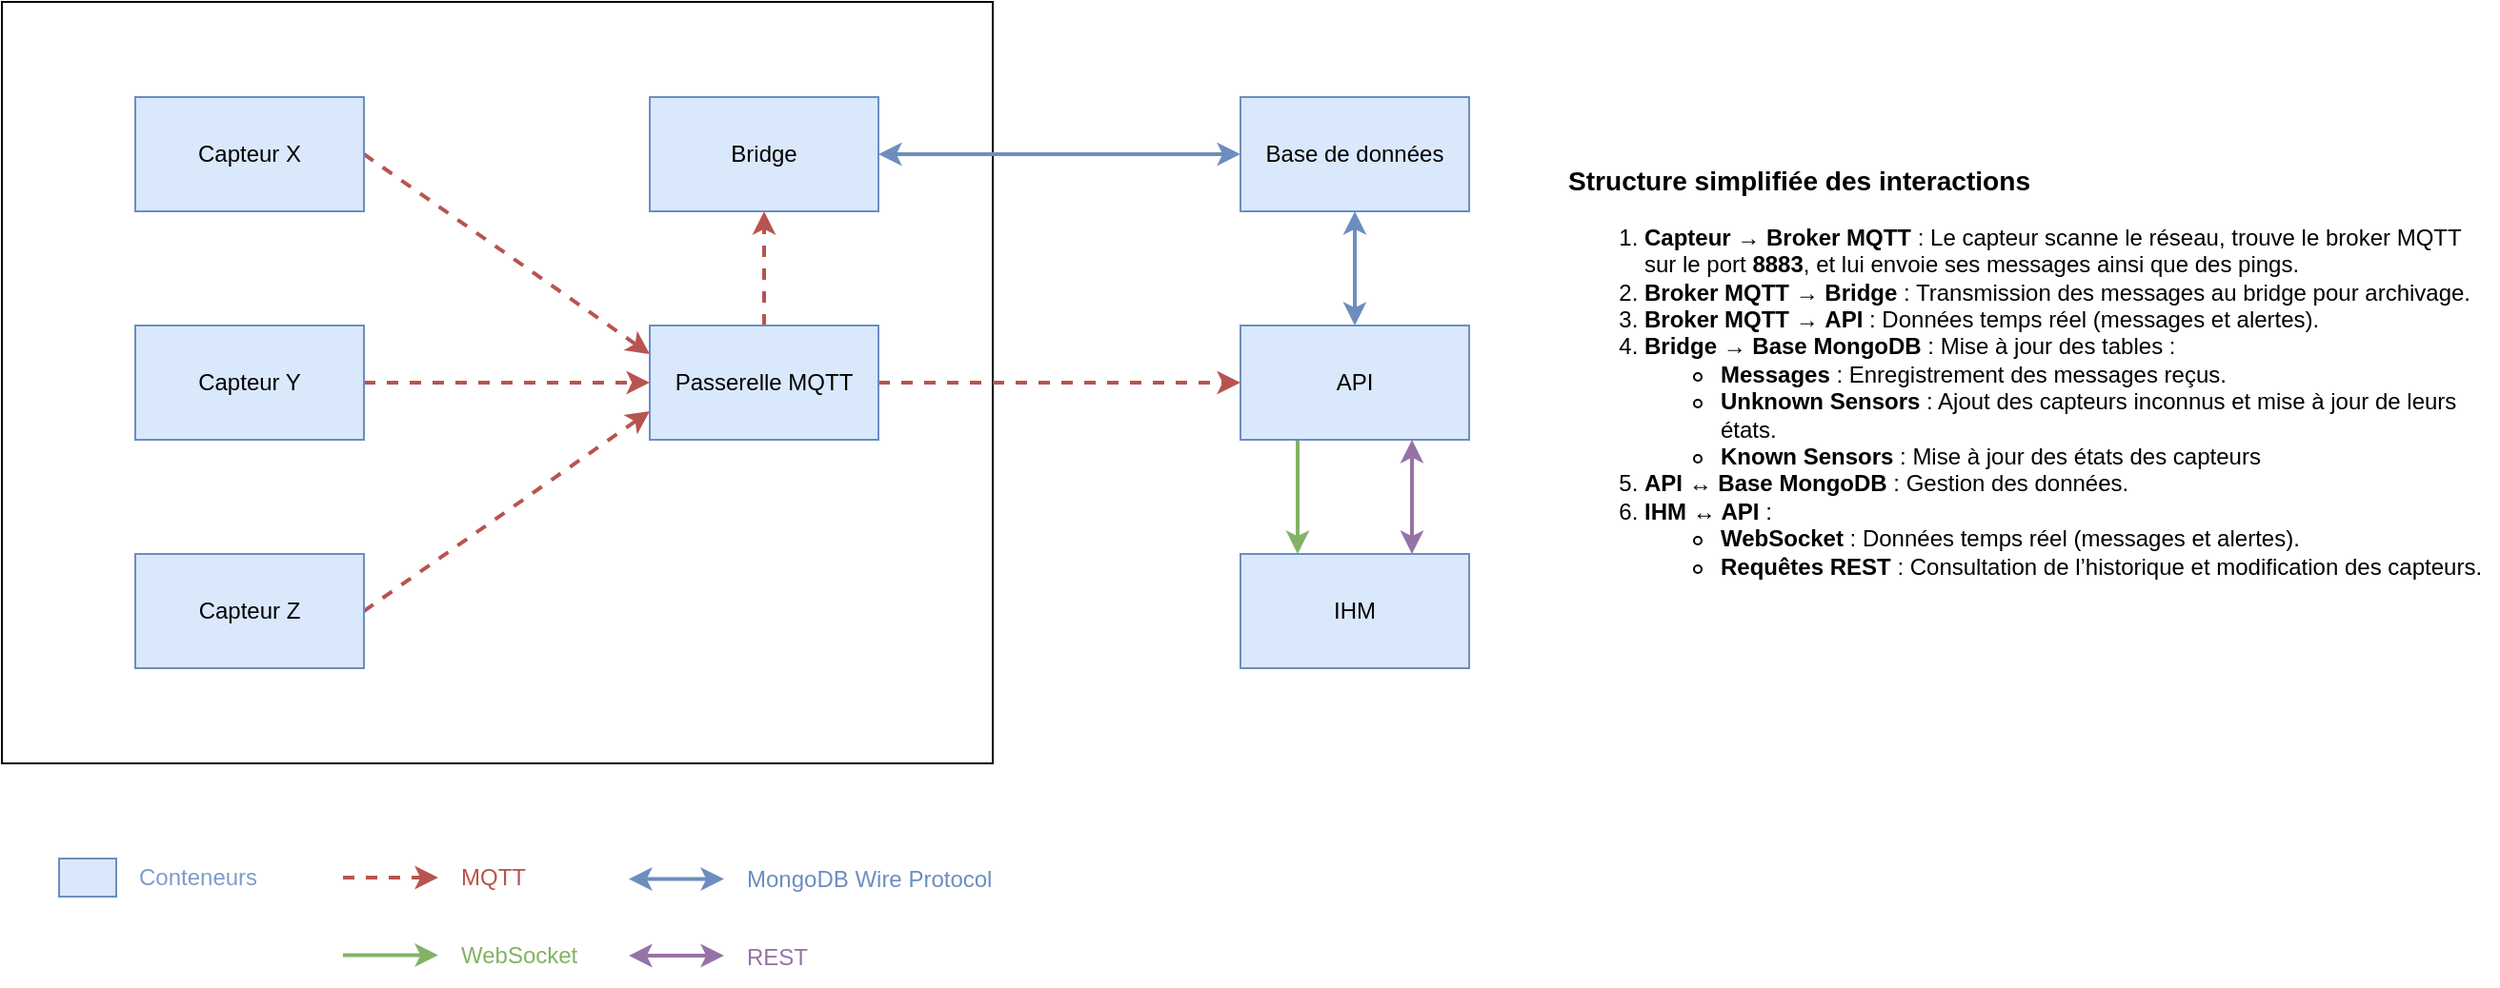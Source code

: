 <mxfile version="26.0.4">
  <diagram name="Page-1" id="kpixJnAiN2DFvEDOHW9E">
    <mxGraphModel dx="2037" dy="781" grid="1" gridSize="10" guides="1" tooltips="1" connect="1" arrows="1" fold="1" page="1" pageScale="1" pageWidth="827" pageHeight="1169" math="0" shadow="0">
      <root>
        <mxCell id="0" />
        <mxCell id="1" parent="0" />
        <mxCell id="qNBYBPhV4o__3GQzp8Zp-7" value="" style="rounded=0;whiteSpace=wrap;html=1;" vertex="1" parent="1">
          <mxGeometry x="130" y="420" width="520" height="400" as="geometry" />
        </mxCell>
        <mxCell id="qNBYBPhV4o__3GQzp8Zp-8" style="rounded=0;orthogonalLoop=1;jettySize=auto;html=1;exitX=1;exitY=0.5;exitDx=0;exitDy=0;entryX=0;entryY=0.25;entryDx=0;entryDy=0;fillColor=#f8cecc;strokeColor=#b85450;jumpSize=20;strokeWidth=2;dashed=1;" edge="1" parent="1" source="qNBYBPhV4o__3GQzp8Zp-1" target="qNBYBPhV4o__3GQzp8Zp-5">
          <mxGeometry relative="1" as="geometry" />
        </mxCell>
        <mxCell id="qNBYBPhV4o__3GQzp8Zp-1" value="Capteur X" style="rounded=0;whiteSpace=wrap;html=1;fillColor=#dae8fc;strokeColor=#6c8ebf;" vertex="1" parent="1">
          <mxGeometry x="200" y="470" width="120" height="60" as="geometry" />
        </mxCell>
        <mxCell id="qNBYBPhV4o__3GQzp8Zp-9" style="rounded=0;orthogonalLoop=1;jettySize=auto;html=1;entryX=0;entryY=0.5;entryDx=0;entryDy=0;exitX=1;exitY=0.5;exitDx=0;exitDy=0;fillColor=#f8cecc;strokeColor=#b85450;jumpSize=20;strokeWidth=2;dashed=1;" edge="1" parent="1" source="qNBYBPhV4o__3GQzp8Zp-2" target="qNBYBPhV4o__3GQzp8Zp-5">
          <mxGeometry relative="1" as="geometry" />
        </mxCell>
        <mxCell id="qNBYBPhV4o__3GQzp8Zp-2" value="Capteur Y" style="rounded=0;whiteSpace=wrap;html=1;fillColor=#dae8fc;strokeColor=#6c8ebf;" vertex="1" parent="1">
          <mxGeometry x="200" y="590" width="120" height="60" as="geometry" />
        </mxCell>
        <mxCell id="qNBYBPhV4o__3GQzp8Zp-10" style="rounded=0;orthogonalLoop=1;jettySize=auto;html=1;entryX=0;entryY=0.75;entryDx=0;entryDy=0;exitX=1;exitY=0.5;exitDx=0;exitDy=0;fillColor=#f8cecc;strokeColor=#b85450;jumpSize=20;strokeWidth=2;dashed=1;" edge="1" parent="1" source="qNBYBPhV4o__3GQzp8Zp-4" target="qNBYBPhV4o__3GQzp8Zp-5">
          <mxGeometry relative="1" as="geometry" />
        </mxCell>
        <mxCell id="qNBYBPhV4o__3GQzp8Zp-4" value="Capteur Z" style="rounded=0;whiteSpace=wrap;html=1;fillColor=#dae8fc;strokeColor=#6c8ebf;" vertex="1" parent="1">
          <mxGeometry x="200" y="710" width="120" height="60" as="geometry" />
        </mxCell>
        <mxCell id="qNBYBPhV4o__3GQzp8Zp-11" style="edgeStyle=orthogonalEdgeStyle;rounded=0;orthogonalLoop=1;jettySize=auto;html=1;fillColor=#f8cecc;strokeColor=#b85450;jumpSize=20;strokeWidth=2;dashed=1;" edge="1" parent="1" source="qNBYBPhV4o__3GQzp8Zp-5" target="qNBYBPhV4o__3GQzp8Zp-6">
          <mxGeometry relative="1" as="geometry" />
        </mxCell>
        <mxCell id="qNBYBPhV4o__3GQzp8Zp-16" style="edgeStyle=orthogonalEdgeStyle;rounded=0;orthogonalLoop=1;jettySize=auto;html=1;fillColor=#f8cecc;strokeColor=#b85450;jumpSize=20;strokeWidth=2;dashed=1;" edge="1" parent="1" source="qNBYBPhV4o__3GQzp8Zp-5" target="qNBYBPhV4o__3GQzp8Zp-13">
          <mxGeometry relative="1" as="geometry" />
        </mxCell>
        <mxCell id="qNBYBPhV4o__3GQzp8Zp-5" value="Passerelle MQTT" style="rounded=0;whiteSpace=wrap;html=1;fillColor=#dae8fc;strokeColor=#6c8ebf;" vertex="1" parent="1">
          <mxGeometry x="470" y="590" width="120" height="60" as="geometry" />
        </mxCell>
        <mxCell id="qNBYBPhV4o__3GQzp8Zp-15" style="rounded=0;orthogonalLoop=1;jettySize=auto;html=1;entryX=0;entryY=0.5;entryDx=0;entryDy=0;exitX=1;exitY=0.5;exitDx=0;exitDy=0;startArrow=classic;startFill=1;strokeWidth=2;fillColor=#dae8fc;strokeColor=#6c8ebf;" edge="1" parent="1" source="qNBYBPhV4o__3GQzp8Zp-6" target="qNBYBPhV4o__3GQzp8Zp-12">
          <mxGeometry relative="1" as="geometry" />
        </mxCell>
        <mxCell id="qNBYBPhV4o__3GQzp8Zp-6" value="Bridge" style="rounded=0;whiteSpace=wrap;html=1;fillColor=#dae8fc;strokeColor=#6c8ebf;" vertex="1" parent="1">
          <mxGeometry x="470" y="470" width="120" height="60" as="geometry" />
        </mxCell>
        <mxCell id="qNBYBPhV4o__3GQzp8Zp-17" style="edgeStyle=orthogonalEdgeStyle;rounded=0;orthogonalLoop=1;jettySize=auto;html=1;startArrow=classic;startFill=1;fillColor=#dae8fc;strokeColor=#6c8ebf;strokeWidth=2;" edge="1" parent="1" source="qNBYBPhV4o__3GQzp8Zp-12" target="qNBYBPhV4o__3GQzp8Zp-13">
          <mxGeometry relative="1" as="geometry" />
        </mxCell>
        <mxCell id="qNBYBPhV4o__3GQzp8Zp-12" value="Base de données" style="rounded=0;whiteSpace=wrap;html=1;fillColor=#dae8fc;strokeColor=#6c8ebf;" vertex="1" parent="1">
          <mxGeometry x="780" y="470" width="120" height="60" as="geometry" />
        </mxCell>
        <mxCell id="qNBYBPhV4o__3GQzp8Zp-18" style="edgeStyle=orthogonalEdgeStyle;rounded=0;orthogonalLoop=1;jettySize=auto;html=1;startArrow=none;startFill=0;entryX=0.25;entryY=0;entryDx=0;entryDy=0;endArrow=classic;endFill=1;fillColor=#d5e8d4;strokeColor=#82b366;strokeWidth=2;" edge="1" parent="1" source="qNBYBPhV4o__3GQzp8Zp-13" target="qNBYBPhV4o__3GQzp8Zp-14">
          <mxGeometry relative="1" as="geometry">
            <mxPoint x="750" y="670" as="sourcePoint" />
            <Array as="points">
              <mxPoint x="810" y="700" />
              <mxPoint x="810" y="700" />
            </Array>
          </mxGeometry>
        </mxCell>
        <mxCell id="qNBYBPhV4o__3GQzp8Zp-13" value="API" style="rounded=0;whiteSpace=wrap;html=1;fillColor=#dae8fc;strokeColor=#6c8ebf;" vertex="1" parent="1">
          <mxGeometry x="780" y="590" width="120" height="60" as="geometry" />
        </mxCell>
        <mxCell id="qNBYBPhV4o__3GQzp8Zp-14" value="IHM" style="rounded=0;whiteSpace=wrap;html=1;fillColor=#dae8fc;strokeColor=#6c8ebf;" vertex="1" parent="1">
          <mxGeometry x="780" y="710" width="120" height="60" as="geometry" />
        </mxCell>
        <mxCell id="qNBYBPhV4o__3GQzp8Zp-19" style="edgeStyle=orthogonalEdgeStyle;rounded=0;orthogonalLoop=1;jettySize=auto;html=1;fillColor=#f8cecc;strokeColor=#b85450;jumpSize=20;strokeWidth=2;dashed=1;" edge="1" parent="1">
          <mxGeometry relative="1" as="geometry">
            <mxPoint x="309" y="880" as="sourcePoint" />
            <mxPoint x="359" y="880" as="targetPoint" />
          </mxGeometry>
        </mxCell>
        <mxCell id="qNBYBPhV4o__3GQzp8Zp-20" value="MQTT" style="text;html=1;align=left;verticalAlign=middle;resizable=0;points=[];autosize=1;strokeColor=none;fillColor=none;fontColor=light-dark(#b9544f, #ededed);" vertex="1" parent="1">
          <mxGeometry x="369" y="865" width="60" height="30" as="geometry" />
        </mxCell>
        <mxCell id="qNBYBPhV4o__3GQzp8Zp-21" style="edgeStyle=orthogonalEdgeStyle;rounded=0;orthogonalLoop=1;jettySize=auto;html=1;startArrow=classic;startFill=1;exitX=0.75;exitY=1;exitDx=0;exitDy=0;entryX=0.75;entryY=0;entryDx=0;entryDy=0;fillColor=#e1d5e7;strokeColor=#9673a6;strokeWidth=2;" edge="1" parent="1" source="qNBYBPhV4o__3GQzp8Zp-13" target="qNBYBPhV4o__3GQzp8Zp-14">
          <mxGeometry relative="1" as="geometry">
            <mxPoint x="910" y="670" as="sourcePoint" />
            <mxPoint x="940" y="680" as="targetPoint" />
            <Array as="points" />
          </mxGeometry>
        </mxCell>
        <mxCell id="qNBYBPhV4o__3GQzp8Zp-22" style="rounded=0;orthogonalLoop=1;jettySize=auto;html=1;exitX=1;exitY=0.5;exitDx=0;exitDy=0;startArrow=classic;startFill=1;strokeWidth=2;fillColor=#dae8fc;strokeColor=#6c8ebf;" edge="1" parent="1">
          <mxGeometry relative="1" as="geometry">
            <mxPoint x="459" y="880.76" as="sourcePoint" />
            <mxPoint x="509" y="880.76" as="targetPoint" />
          </mxGeometry>
        </mxCell>
        <mxCell id="qNBYBPhV4o__3GQzp8Zp-23" value="MongoDB Wire Protocol" style="text;html=1;align=left;verticalAlign=middle;resizable=0;points=[];autosize=1;strokeColor=none;fillColor=none;fontColor=light-dark(#6c8ebf, #ededed);" vertex="1" parent="1">
          <mxGeometry x="519" y="866" width="150" height="30" as="geometry" />
        </mxCell>
        <mxCell id="qNBYBPhV4o__3GQzp8Zp-25" style="edgeStyle=orthogonalEdgeStyle;rounded=0;orthogonalLoop=1;jettySize=auto;html=1;startArrow=none;startFill=0;endArrow=classic;endFill=1;fillColor=#d5e8d4;strokeColor=#82b366;strokeWidth=2;" edge="1" parent="1">
          <mxGeometry relative="1" as="geometry">
            <mxPoint x="309" y="920.76" as="sourcePoint" />
            <mxPoint x="359" y="920.76" as="targetPoint" />
            <Array as="points">
              <mxPoint x="339" y="920.76" />
              <mxPoint x="339" y="920.76" />
            </Array>
          </mxGeometry>
        </mxCell>
        <mxCell id="qNBYBPhV4o__3GQzp8Zp-26" value="WebSocket" style="text;html=1;align=left;verticalAlign=middle;resizable=0;points=[];autosize=1;strokeColor=none;fillColor=none;fontColor=light-dark(#81b365, #ededed);" vertex="1" parent="1">
          <mxGeometry x="369" y="906" width="80" height="30" as="geometry" />
        </mxCell>
        <mxCell id="qNBYBPhV4o__3GQzp8Zp-27" style="edgeStyle=orthogonalEdgeStyle;rounded=0;orthogonalLoop=1;jettySize=auto;html=1;startArrow=classic;startFill=1;exitX=0.75;exitY=1;exitDx=0;exitDy=0;fillColor=#e1d5e7;strokeColor=#9673a6;strokeWidth=2;" edge="1" parent="1">
          <mxGeometry relative="1" as="geometry">
            <mxPoint x="459" y="921" as="sourcePoint" />
            <mxPoint x="509" y="921" as="targetPoint" />
            <Array as="points" />
          </mxGeometry>
        </mxCell>
        <mxCell id="qNBYBPhV4o__3GQzp8Zp-28" value="REST" style="text;html=1;align=left;verticalAlign=middle;resizable=0;points=[];autosize=1;strokeColor=none;fillColor=none;fontColor=light-dark(#9773a6, #ededed);" vertex="1" parent="1">
          <mxGeometry x="519" y="907" width="60" height="30" as="geometry" />
        </mxCell>
        <mxCell id="qNBYBPhV4o__3GQzp8Zp-29" value="" style="rounded=0;whiteSpace=wrap;html=1;fillColor=#dae8fc;strokeColor=#6c8ebf;" vertex="1" parent="1">
          <mxGeometry x="160" y="870" width="30" height="20" as="geometry" />
        </mxCell>
        <mxCell id="qNBYBPhV4o__3GQzp8Zp-30" value="Conteneurs" style="text;html=1;align=left;verticalAlign=middle;resizable=0;points=[];autosize=1;strokeColor=none;fillColor=none;fontColor=light-dark(#7f9cc8, #ededed);" vertex="1" parent="1">
          <mxGeometry x="200" y="865" width="90" height="30" as="geometry" />
        </mxCell>
        <mxCell id="qNBYBPhV4o__3GQzp8Zp-31" value="&lt;h3&gt;Structure simplifiée des interactions&lt;/h3&gt;&lt;ol&gt;&lt;li&gt;&lt;strong&gt;Capteur → Broker MQTT&lt;/strong&gt; : Le capteur scanne le réseau, trouve le broker MQTT sur le port &lt;strong&gt;8883&lt;/strong&gt;, et lui envoie ses messages ainsi que des pings.&lt;/li&gt;&lt;li&gt;&lt;strong&gt;Broker MQTT → Bridge&lt;/strong&gt; : Transmission des messages au bridge pour archivage.&lt;/li&gt;&lt;li&gt;&lt;strong&gt;&lt;strong&gt;&lt;strong&gt;Broker MQTT&amp;nbsp;&lt;/strong&gt;→&lt;/strong&gt;&amp;nbsp;API&amp;nbsp;&lt;/strong&gt;: Données temps réel (messages et alertes).&lt;/li&gt;&lt;li&gt;&lt;strong&gt;Bridge → Base MongoDB&lt;/strong&gt; : Mise à jour des tables :&lt;ul&gt;&lt;li&gt;&lt;strong&gt;Messages&lt;/strong&gt; : Enregistrement des messages reçus.&lt;/li&gt;&lt;li&gt;&lt;strong&gt;Unknown Sensors&lt;/strong&gt; : Ajout des capteurs inconnus et mise à jour de leurs états.&lt;/li&gt;&lt;li&gt;&lt;strong&gt;Known Sensors&lt;/strong&gt; : Mise à jour des états des capteurs&lt;/li&gt;&lt;/ul&gt;&lt;/li&gt;&lt;li&gt;&lt;strong&gt;API ↔ Base MongoDB&lt;/strong&gt; : Gestion des données.&lt;/li&gt;&lt;li&gt;&lt;strong&gt;IHM ↔ API&lt;/strong&gt;&amp;nbsp;:&lt;ul&gt;&lt;li&gt;&lt;strong&gt;WebSocket&lt;/strong&gt;&amp;nbsp;: Données temps réel (messages et alertes).&lt;/li&gt;&lt;li&gt;&lt;strong&gt;Requêtes REST&lt;/strong&gt;&amp;nbsp;: Consultation de l’historique et modification des capteurs.&lt;/li&gt;&lt;/ul&gt;&lt;/li&gt;&lt;/ol&gt;" style="text;whiteSpace=wrap;html=1;" vertex="1" parent="1">
          <mxGeometry x="950" y="485" width="490" height="270" as="geometry" />
        </mxCell>
      </root>
    </mxGraphModel>
  </diagram>
</mxfile>

